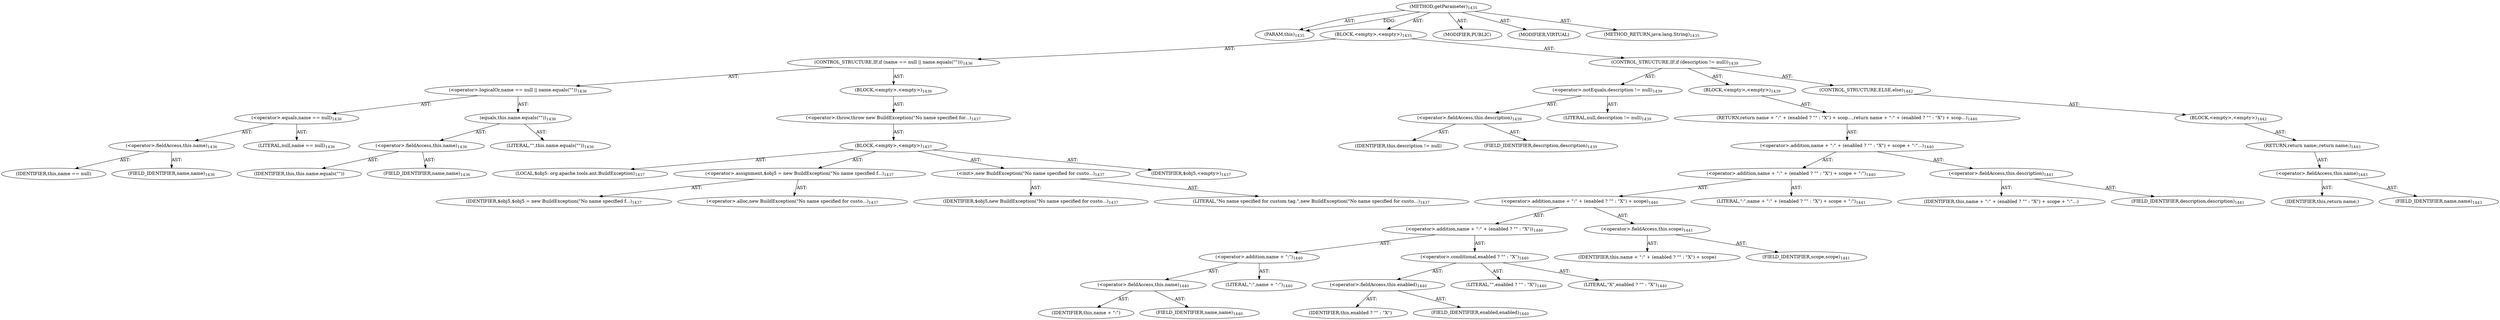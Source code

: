 digraph "getParameter" {  
"111669149806" [label = <(METHOD,getParameter)<SUB>1435</SUB>> ]
"115964117206" [label = <(PARAM,this)<SUB>1435</SUB>> ]
"25769803953" [label = <(BLOCK,&lt;empty&gt;,&lt;empty&gt;)<SUB>1435</SUB>> ]
"47244640319" [label = <(CONTROL_STRUCTURE,IF,if (name == null || name.equals(&quot;&quot;)))<SUB>1436</SUB>> ]
"30064771627" [label = <(&lt;operator&gt;.logicalOr,name == null || name.equals(&quot;&quot;))<SUB>1436</SUB>> ]
"30064771628" [label = <(&lt;operator&gt;.equals,name == null)<SUB>1436</SUB>> ]
"30064771629" [label = <(&lt;operator&gt;.fieldAccess,this.name)<SUB>1436</SUB>> ]
"68719477201" [label = <(IDENTIFIER,this,name == null)> ]
"55834575022" [label = <(FIELD_IDENTIFIER,name,name)<SUB>1436</SUB>> ]
"90194313302" [label = <(LITERAL,null,name == null)<SUB>1436</SUB>> ]
"30064771630" [label = <(equals,this.name.equals(&quot;&quot;))<SUB>1436</SUB>> ]
"30064771631" [label = <(&lt;operator&gt;.fieldAccess,this.name)<SUB>1436</SUB>> ]
"68719477202" [label = <(IDENTIFIER,this,this.name.equals(&quot;&quot;))> ]
"55834575023" [label = <(FIELD_IDENTIFIER,name,name)<SUB>1436</SUB>> ]
"90194313303" [label = <(LITERAL,&quot;&quot;,this.name.equals(&quot;&quot;))<SUB>1436</SUB>> ]
"25769803954" [label = <(BLOCK,&lt;empty&gt;,&lt;empty&gt;)<SUB>1436</SUB>> ]
"30064771632" [label = <(&lt;operator&gt;.throw,throw new BuildException(&quot;No name specified for...)<SUB>1437</SUB>> ]
"25769803955" [label = <(BLOCK,&lt;empty&gt;,&lt;empty&gt;)<SUB>1437</SUB>> ]
"94489280544" [label = <(LOCAL,$obj5: org.apache.tools.ant.BuildException)<SUB>1437</SUB>> ]
"30064771633" [label = <(&lt;operator&gt;.assignment,$obj5 = new BuildException(&quot;No name specified f...)<SUB>1437</SUB>> ]
"68719477203" [label = <(IDENTIFIER,$obj5,$obj5 = new BuildException(&quot;No name specified f...)<SUB>1437</SUB>> ]
"30064771634" [label = <(&lt;operator&gt;.alloc,new BuildException(&quot;No name specified for custo...)<SUB>1437</SUB>> ]
"30064771635" [label = <(&lt;init&gt;,new BuildException(&quot;No name specified for custo...)<SUB>1437</SUB>> ]
"68719477204" [label = <(IDENTIFIER,$obj5,new BuildException(&quot;No name specified for custo...)<SUB>1437</SUB>> ]
"90194313304" [label = <(LITERAL,&quot;No name specified for custom tag.&quot;,new BuildException(&quot;No name specified for custo...)<SUB>1437</SUB>> ]
"68719477205" [label = <(IDENTIFIER,$obj5,&lt;empty&gt;)<SUB>1437</SUB>> ]
"47244640320" [label = <(CONTROL_STRUCTURE,IF,if (description != null))<SUB>1439</SUB>> ]
"30064771636" [label = <(&lt;operator&gt;.notEquals,description != null)<SUB>1439</SUB>> ]
"30064771637" [label = <(&lt;operator&gt;.fieldAccess,this.description)<SUB>1439</SUB>> ]
"68719477206" [label = <(IDENTIFIER,this,description != null)> ]
"55834575024" [label = <(FIELD_IDENTIFIER,description,description)<SUB>1439</SUB>> ]
"90194313305" [label = <(LITERAL,null,description != null)<SUB>1439</SUB>> ]
"25769803956" [label = <(BLOCK,&lt;empty&gt;,&lt;empty&gt;)<SUB>1439</SUB>> ]
"146028888086" [label = <(RETURN,return name + &quot;:&quot; + (enabled ? &quot;&quot; : &quot;X&quot;) + scop...,return name + &quot;:&quot; + (enabled ? &quot;&quot; : &quot;X&quot;) + scop...)<SUB>1440</SUB>> ]
"30064771638" [label = <(&lt;operator&gt;.addition,name + &quot;:&quot; + (enabled ? &quot;&quot; : &quot;X&quot;) + scope + &quot;:&quot;...)<SUB>1440</SUB>> ]
"30064771639" [label = <(&lt;operator&gt;.addition,name + &quot;:&quot; + (enabled ? &quot;&quot; : &quot;X&quot;) + scope + &quot;:&quot;)<SUB>1440</SUB>> ]
"30064771640" [label = <(&lt;operator&gt;.addition,name + &quot;:&quot; + (enabled ? &quot;&quot; : &quot;X&quot;) + scope)<SUB>1440</SUB>> ]
"30064771641" [label = <(&lt;operator&gt;.addition,name + &quot;:&quot; + (enabled ? &quot;&quot; : &quot;X&quot;))<SUB>1440</SUB>> ]
"30064771642" [label = <(&lt;operator&gt;.addition,name + &quot;:&quot;)<SUB>1440</SUB>> ]
"30064771643" [label = <(&lt;operator&gt;.fieldAccess,this.name)<SUB>1440</SUB>> ]
"68719477207" [label = <(IDENTIFIER,this,name + &quot;:&quot;)> ]
"55834575025" [label = <(FIELD_IDENTIFIER,name,name)<SUB>1440</SUB>> ]
"90194313306" [label = <(LITERAL,&quot;:&quot;,name + &quot;:&quot;)<SUB>1440</SUB>> ]
"30064771644" [label = <(&lt;operator&gt;.conditional,enabled ? &quot;&quot; : &quot;X&quot;)<SUB>1440</SUB>> ]
"30064771645" [label = <(&lt;operator&gt;.fieldAccess,this.enabled)<SUB>1440</SUB>> ]
"68719477208" [label = <(IDENTIFIER,this,enabled ? &quot;&quot; : &quot;X&quot;)> ]
"55834575026" [label = <(FIELD_IDENTIFIER,enabled,enabled)<SUB>1440</SUB>> ]
"90194313307" [label = <(LITERAL,&quot;&quot;,enabled ? &quot;&quot; : &quot;X&quot;)<SUB>1440</SUB>> ]
"90194313308" [label = <(LITERAL,&quot;X&quot;,enabled ? &quot;&quot; : &quot;X&quot;)<SUB>1440</SUB>> ]
"30064771646" [label = <(&lt;operator&gt;.fieldAccess,this.scope)<SUB>1441</SUB>> ]
"68719477209" [label = <(IDENTIFIER,this,name + &quot;:&quot; + (enabled ? &quot;&quot; : &quot;X&quot;) + scope)> ]
"55834575027" [label = <(FIELD_IDENTIFIER,scope,scope)<SUB>1441</SUB>> ]
"90194313309" [label = <(LITERAL,&quot;:&quot;,name + &quot;:&quot; + (enabled ? &quot;&quot; : &quot;X&quot;) + scope + &quot;:&quot;)<SUB>1441</SUB>> ]
"30064771647" [label = <(&lt;operator&gt;.fieldAccess,this.description)<SUB>1441</SUB>> ]
"68719477210" [label = <(IDENTIFIER,this,name + &quot;:&quot; + (enabled ? &quot;&quot; : &quot;X&quot;) + scope + &quot;:&quot;...)> ]
"55834575028" [label = <(FIELD_IDENTIFIER,description,description)<SUB>1441</SUB>> ]
"47244640321" [label = <(CONTROL_STRUCTURE,ELSE,else)<SUB>1442</SUB>> ]
"25769803957" [label = <(BLOCK,&lt;empty&gt;,&lt;empty&gt;)<SUB>1442</SUB>> ]
"146028888087" [label = <(RETURN,return name;,return name;)<SUB>1443</SUB>> ]
"30064771648" [label = <(&lt;operator&gt;.fieldAccess,this.name)<SUB>1443</SUB>> ]
"68719477211" [label = <(IDENTIFIER,this,return name;)> ]
"55834575029" [label = <(FIELD_IDENTIFIER,name,name)<SUB>1443</SUB>> ]
"133143986454" [label = <(MODIFIER,PUBLIC)> ]
"133143986455" [label = <(MODIFIER,VIRTUAL)> ]
"128849018990" [label = <(METHOD_RETURN,java.lang.String)<SUB>1435</SUB>> ]
  "111669149806" -> "115964117206"  [ label = "AST: "] 
  "111669149806" -> "25769803953"  [ label = "AST: "] 
  "111669149806" -> "133143986454"  [ label = "AST: "] 
  "111669149806" -> "133143986455"  [ label = "AST: "] 
  "111669149806" -> "128849018990"  [ label = "AST: "] 
  "25769803953" -> "47244640319"  [ label = "AST: "] 
  "25769803953" -> "47244640320"  [ label = "AST: "] 
  "47244640319" -> "30064771627"  [ label = "AST: "] 
  "47244640319" -> "25769803954"  [ label = "AST: "] 
  "30064771627" -> "30064771628"  [ label = "AST: "] 
  "30064771627" -> "30064771630"  [ label = "AST: "] 
  "30064771628" -> "30064771629"  [ label = "AST: "] 
  "30064771628" -> "90194313302"  [ label = "AST: "] 
  "30064771629" -> "68719477201"  [ label = "AST: "] 
  "30064771629" -> "55834575022"  [ label = "AST: "] 
  "30064771630" -> "30064771631"  [ label = "AST: "] 
  "30064771630" -> "90194313303"  [ label = "AST: "] 
  "30064771631" -> "68719477202"  [ label = "AST: "] 
  "30064771631" -> "55834575023"  [ label = "AST: "] 
  "25769803954" -> "30064771632"  [ label = "AST: "] 
  "30064771632" -> "25769803955"  [ label = "AST: "] 
  "25769803955" -> "94489280544"  [ label = "AST: "] 
  "25769803955" -> "30064771633"  [ label = "AST: "] 
  "25769803955" -> "30064771635"  [ label = "AST: "] 
  "25769803955" -> "68719477205"  [ label = "AST: "] 
  "30064771633" -> "68719477203"  [ label = "AST: "] 
  "30064771633" -> "30064771634"  [ label = "AST: "] 
  "30064771635" -> "68719477204"  [ label = "AST: "] 
  "30064771635" -> "90194313304"  [ label = "AST: "] 
  "47244640320" -> "30064771636"  [ label = "AST: "] 
  "47244640320" -> "25769803956"  [ label = "AST: "] 
  "47244640320" -> "47244640321"  [ label = "AST: "] 
  "30064771636" -> "30064771637"  [ label = "AST: "] 
  "30064771636" -> "90194313305"  [ label = "AST: "] 
  "30064771637" -> "68719477206"  [ label = "AST: "] 
  "30064771637" -> "55834575024"  [ label = "AST: "] 
  "25769803956" -> "146028888086"  [ label = "AST: "] 
  "146028888086" -> "30064771638"  [ label = "AST: "] 
  "30064771638" -> "30064771639"  [ label = "AST: "] 
  "30064771638" -> "30064771647"  [ label = "AST: "] 
  "30064771639" -> "30064771640"  [ label = "AST: "] 
  "30064771639" -> "90194313309"  [ label = "AST: "] 
  "30064771640" -> "30064771641"  [ label = "AST: "] 
  "30064771640" -> "30064771646"  [ label = "AST: "] 
  "30064771641" -> "30064771642"  [ label = "AST: "] 
  "30064771641" -> "30064771644"  [ label = "AST: "] 
  "30064771642" -> "30064771643"  [ label = "AST: "] 
  "30064771642" -> "90194313306"  [ label = "AST: "] 
  "30064771643" -> "68719477207"  [ label = "AST: "] 
  "30064771643" -> "55834575025"  [ label = "AST: "] 
  "30064771644" -> "30064771645"  [ label = "AST: "] 
  "30064771644" -> "90194313307"  [ label = "AST: "] 
  "30064771644" -> "90194313308"  [ label = "AST: "] 
  "30064771645" -> "68719477208"  [ label = "AST: "] 
  "30064771645" -> "55834575026"  [ label = "AST: "] 
  "30064771646" -> "68719477209"  [ label = "AST: "] 
  "30064771646" -> "55834575027"  [ label = "AST: "] 
  "30064771647" -> "68719477210"  [ label = "AST: "] 
  "30064771647" -> "55834575028"  [ label = "AST: "] 
  "47244640321" -> "25769803957"  [ label = "AST: "] 
  "25769803957" -> "146028888087"  [ label = "AST: "] 
  "146028888087" -> "30064771648"  [ label = "AST: "] 
  "30064771648" -> "68719477211"  [ label = "AST: "] 
  "30064771648" -> "55834575029"  [ label = "AST: "] 
  "111669149806" -> "115964117206"  [ label = "DDG: "] 
}
